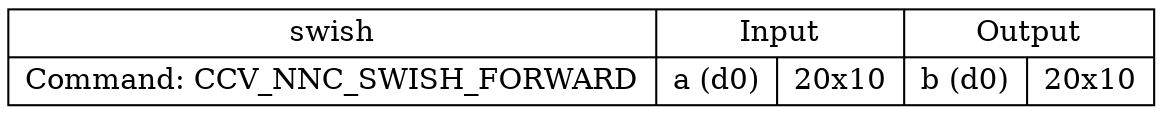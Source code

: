 digraph G {
compound=true;
node0 [shape=record,label="{swish|Command: CCV_NNC_SWISH_FORWARD}|{Input|{a (d0)|20x10}}|{Output|{b (d0)|20x10}}"];
}

